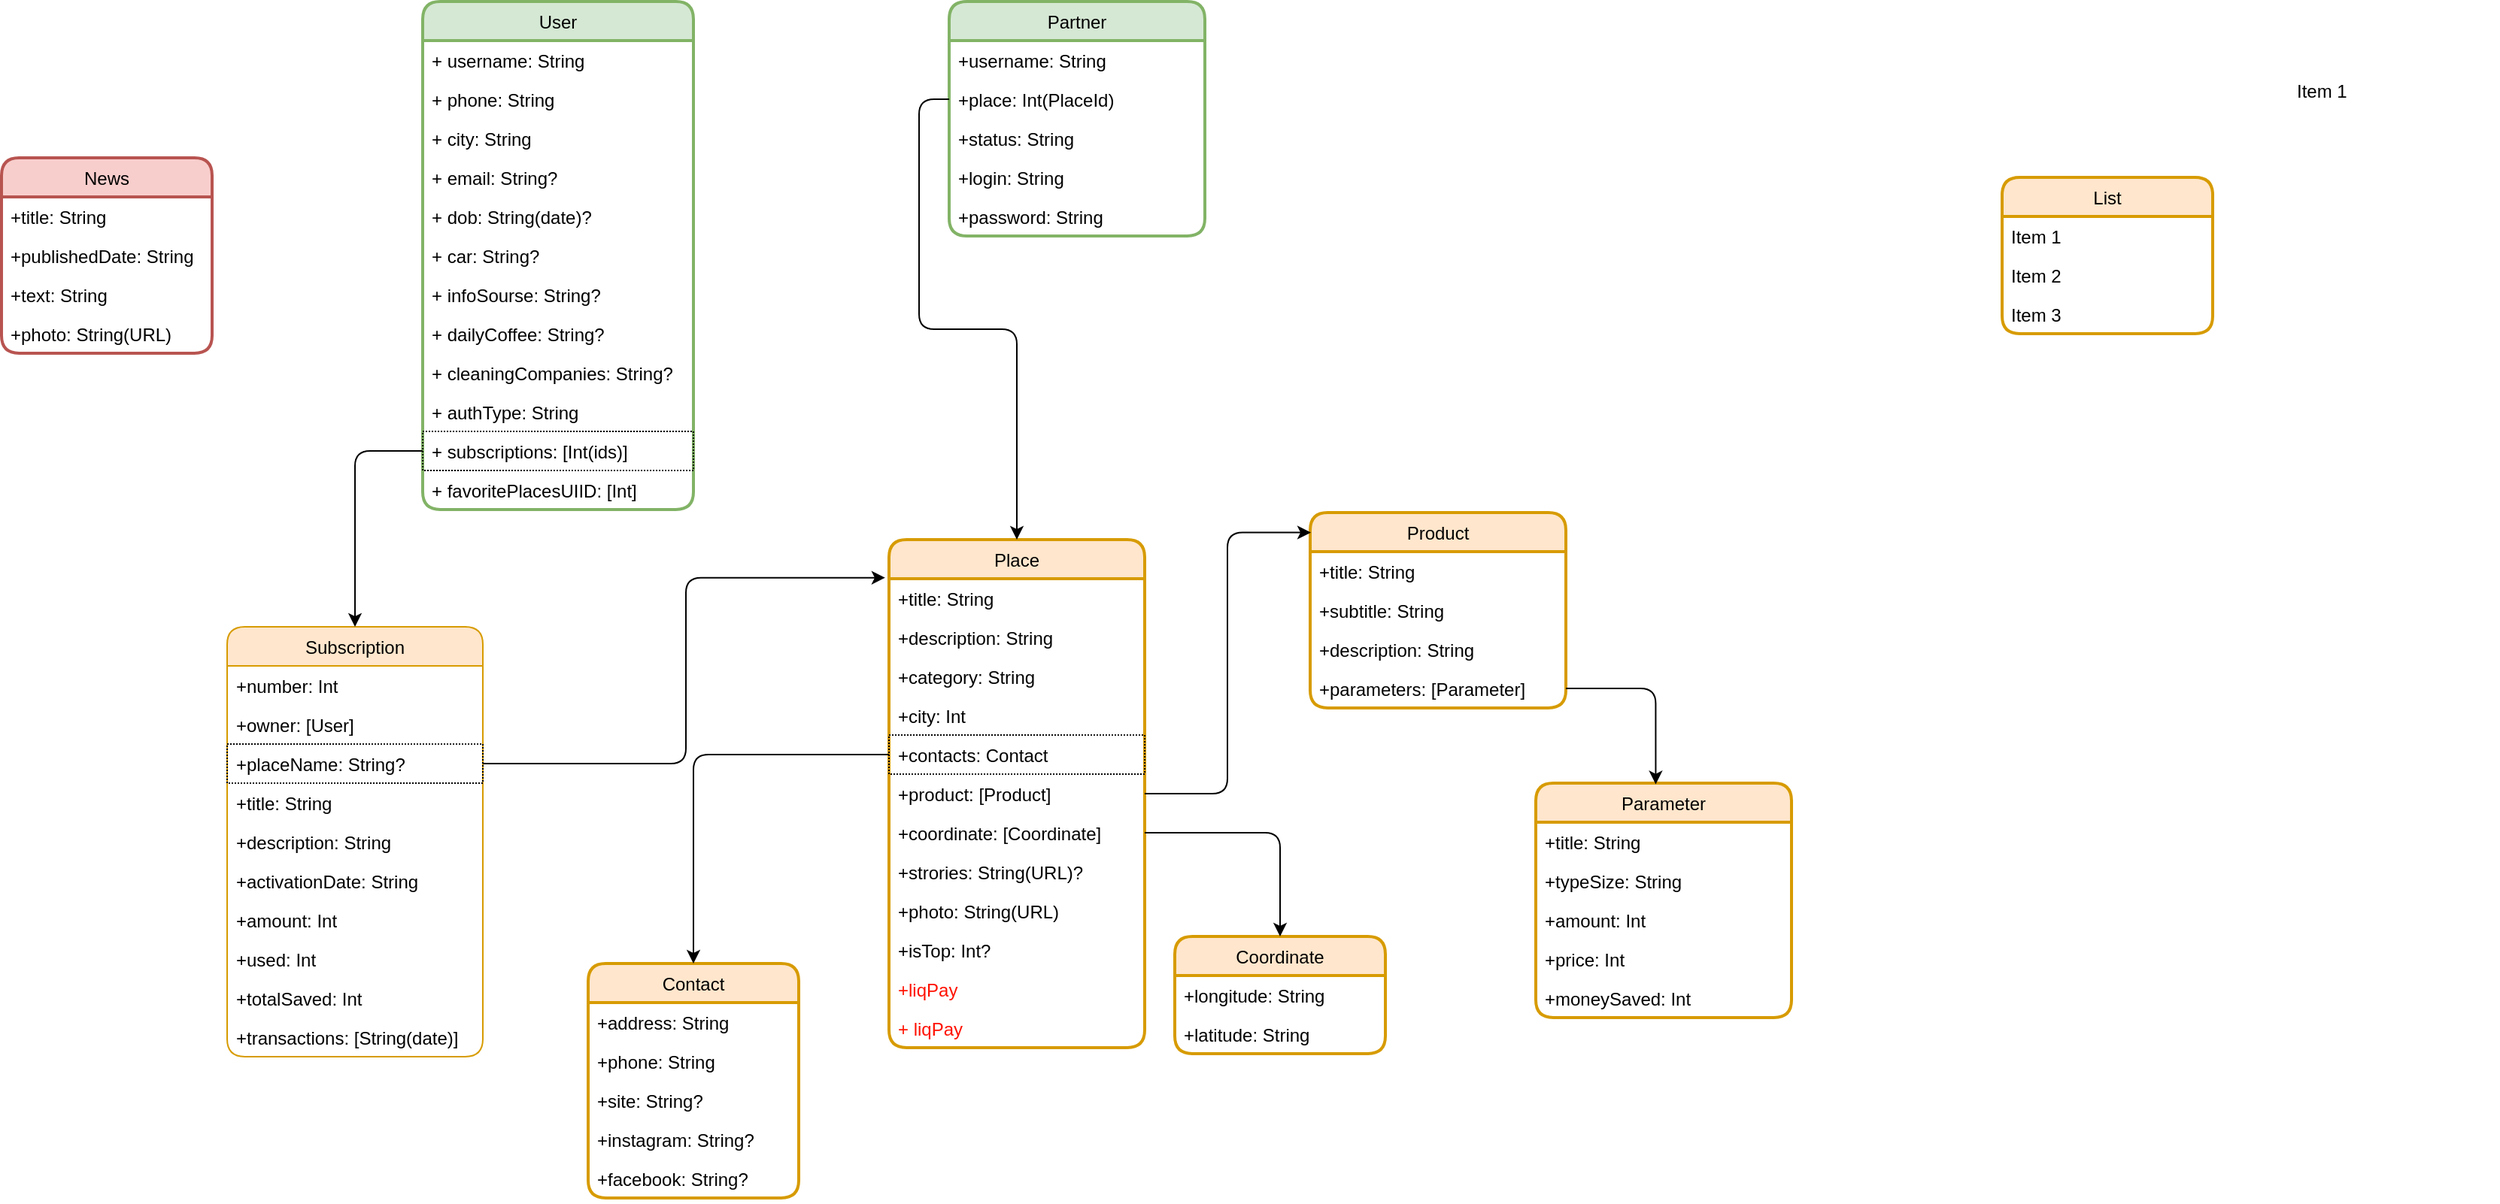 <mxfile version="14.6.6" type="github">
  <diagram id="R2lEEEUBdFMjLlhIrx00" name="Main">
    <mxGraphModel dx="946" dy="646" grid="1" gridSize="10" guides="1" tooltips="1" connect="1" arrows="1" fold="1" page="1" pageScale="1" pageWidth="850" pageHeight="1100" math="0" shadow="0" extFonts="Permanent Marker^https://fonts.googleapis.com/css?family=Permanent+Marker">
      <root>
        <mxCell id="0" />
        <mxCell id="1" parent="0" />
        <mxCell id="a0xtB2PByqUQEpA29sV_-1" value="User" style="swimlane;fontStyle=0;childLayout=stackLayout;horizontal=1;startSize=26;fillColor=#d5e8d4;horizontalStack=0;resizeParent=1;resizeParentMax=0;resizeLast=0;collapsible=1;marginBottom=0;strokeColor=#82b366;rounded=1;shadow=0;sketch=0;glass=0;swimlaneFillColor=#ffffff;strokeWidth=2;" vertex="1" parent="1">
          <mxGeometry x="320" y="10" width="180" height="338" as="geometry" />
        </mxCell>
        <mxCell id="a0xtB2PByqUQEpA29sV_-2" value="+ username: String" style="text;strokeColor=none;fillColor=none;align=left;verticalAlign=top;spacingLeft=4;spacingRight=4;overflow=hidden;rotatable=0;points=[[0,0.5],[1,0.5]];portConstraint=eastwest;" vertex="1" parent="a0xtB2PByqUQEpA29sV_-1">
          <mxGeometry y="26" width="180" height="26" as="geometry" />
        </mxCell>
        <mxCell id="a0xtB2PByqUQEpA29sV_-3" value="+ phone: String" style="text;strokeColor=none;fillColor=none;align=left;verticalAlign=top;spacingLeft=4;spacingRight=4;overflow=hidden;rotatable=0;points=[[0,0.5],[1,0.5]];portConstraint=eastwest;" vertex="1" parent="a0xtB2PByqUQEpA29sV_-1">
          <mxGeometry y="52" width="180" height="26" as="geometry" />
        </mxCell>
        <mxCell id="a0xtB2PByqUQEpA29sV_-4" value="+ city: String" style="text;strokeColor=none;fillColor=none;align=left;verticalAlign=top;spacingLeft=4;spacingRight=4;overflow=hidden;rotatable=0;points=[[0,0.5],[1,0.5]];portConstraint=eastwest;" vertex="1" parent="a0xtB2PByqUQEpA29sV_-1">
          <mxGeometry y="78" width="180" height="26" as="geometry" />
        </mxCell>
        <mxCell id="a0xtB2PByqUQEpA29sV_-12" value="+ email: String?" style="text;strokeColor=none;fillColor=none;align=left;verticalAlign=top;spacingLeft=4;spacingRight=4;overflow=hidden;rotatable=0;points=[[0,0.5],[1,0.5]];portConstraint=eastwest;" vertex="1" parent="a0xtB2PByqUQEpA29sV_-1">
          <mxGeometry y="104" width="180" height="26" as="geometry" />
        </mxCell>
        <mxCell id="a0xtB2PByqUQEpA29sV_-5" value="+ dob: String(date)?" style="text;strokeColor=none;fillColor=none;align=left;verticalAlign=top;spacingLeft=4;spacingRight=4;overflow=hidden;rotatable=0;points=[[0,0.5],[1,0.5]];portConstraint=eastwest;" vertex="1" parent="a0xtB2PByqUQEpA29sV_-1">
          <mxGeometry y="130" width="180" height="26" as="geometry" />
        </mxCell>
        <mxCell id="a0xtB2PByqUQEpA29sV_-6" value="+ car: String?" style="text;strokeColor=none;fillColor=none;align=left;verticalAlign=top;spacingLeft=4;spacingRight=4;overflow=hidden;rotatable=0;points=[[0,0.5],[1,0.5]];portConstraint=eastwest;" vertex="1" parent="a0xtB2PByqUQEpA29sV_-1">
          <mxGeometry y="156" width="180" height="26" as="geometry" />
        </mxCell>
        <mxCell id="a0xtB2PByqUQEpA29sV_-10" value="+ infoSourse: String?" style="text;strokeColor=none;fillColor=none;align=left;verticalAlign=top;spacingLeft=4;spacingRight=4;overflow=hidden;rotatable=0;points=[[0,0.5],[1,0.5]];portConstraint=eastwest;" vertex="1" parent="a0xtB2PByqUQEpA29sV_-1">
          <mxGeometry y="182" width="180" height="26" as="geometry" />
        </mxCell>
        <mxCell id="a0xtB2PByqUQEpA29sV_-9" value="+ dailyCoffee: String?" style="text;strokeColor=none;fillColor=none;align=left;verticalAlign=top;spacingLeft=4;spacingRight=4;overflow=hidden;rotatable=0;points=[[0,0.5],[1,0.5]];portConstraint=eastwest;" vertex="1" parent="a0xtB2PByqUQEpA29sV_-1">
          <mxGeometry y="208" width="180" height="26" as="geometry" />
        </mxCell>
        <mxCell id="a0xtB2PByqUQEpA29sV_-11" value="+ cleaningCompanies: String?" style="text;strokeColor=none;fillColor=none;align=left;verticalAlign=top;spacingLeft=4;spacingRight=4;overflow=hidden;rotatable=0;points=[[0,0.5],[1,0.5]];portConstraint=eastwest;" vertex="1" parent="a0xtB2PByqUQEpA29sV_-1">
          <mxGeometry y="234" width="180" height="26" as="geometry" />
        </mxCell>
        <mxCell id="a0xtB2PByqUQEpA29sV_-8" value="+ authType: String" style="text;strokeColor=none;fillColor=none;align=left;verticalAlign=top;spacingLeft=4;spacingRight=4;overflow=hidden;rotatable=0;points=[[0,0.5],[1,0.5]];portConstraint=eastwest;" vertex="1" parent="a0xtB2PByqUQEpA29sV_-1">
          <mxGeometry y="260" width="180" height="26" as="geometry" />
        </mxCell>
        <mxCell id="a0xtB2PByqUQEpA29sV_-40" value="+ subscriptions: [Int(ids)]" style="text;fillColor=none;align=left;verticalAlign=top;spacingLeft=4;spacingRight=4;overflow=hidden;rotatable=0;points=[[0,0.5],[1,0.5]];portConstraint=eastwest;dashed=1;strokeColor=#000000;rounded=0;dashPattern=1 1;" vertex="1" parent="a0xtB2PByqUQEpA29sV_-1">
          <mxGeometry y="286" width="180" height="26" as="geometry" />
        </mxCell>
        <mxCell id="a0xtB2PByqUQEpA29sV_-78" value="+ favoritePlacesUIID: [Int]" style="text;strokeColor=none;fillColor=none;align=left;verticalAlign=top;spacingLeft=4;spacingRight=4;overflow=hidden;rotatable=0;points=[[0,0.5],[1,0.5]];portConstraint=eastwest;" vertex="1" parent="a0xtB2PByqUQEpA29sV_-1">
          <mxGeometry y="312" width="180" height="26" as="geometry" />
        </mxCell>
        <mxCell id="a0xtB2PByqUQEpA29sV_-13" value="Partner" style="swimlane;fontStyle=0;childLayout=stackLayout;horizontal=1;startSize=26;fillColor=#d5e8d4;horizontalStack=0;resizeParent=1;resizeParentMax=0;resizeLast=0;collapsible=1;marginBottom=0;strokeColor=#82b366;rounded=1;strokeWidth=2;swimlaneFillColor=#ffffff;" vertex="1" parent="1">
          <mxGeometry x="670" y="10" width="170" height="156" as="geometry" />
        </mxCell>
        <mxCell id="a0xtB2PByqUQEpA29sV_-14" value="+username: String" style="text;strokeColor=none;fillColor=none;align=left;verticalAlign=top;spacingLeft=4;spacingRight=4;overflow=hidden;rotatable=0;points=[[0,0.5],[1,0.5]];portConstraint=eastwest;" vertex="1" parent="a0xtB2PByqUQEpA29sV_-13">
          <mxGeometry y="26" width="170" height="26" as="geometry" />
        </mxCell>
        <mxCell id="a0xtB2PByqUQEpA29sV_-55" value="+place: Int(PlaceId)" style="text;strokeColor=none;fillColor=none;align=left;verticalAlign=top;spacingLeft=4;spacingRight=4;overflow=hidden;rotatable=0;points=[[0,0.5],[1,0.5]];portConstraint=eastwest;" vertex="1" parent="a0xtB2PByqUQEpA29sV_-13">
          <mxGeometry y="52" width="170" height="26" as="geometry" />
        </mxCell>
        <mxCell id="a0xtB2PByqUQEpA29sV_-62" value="+status: String" style="text;strokeColor=none;fillColor=none;align=left;verticalAlign=top;spacingLeft=4;spacingRight=4;overflow=hidden;rotatable=0;points=[[0,0.5],[1,0.5]];portConstraint=eastwest;" vertex="1" parent="a0xtB2PByqUQEpA29sV_-13">
          <mxGeometry y="78" width="170" height="26" as="geometry" />
        </mxCell>
        <mxCell id="a0xtB2PByqUQEpA29sV_-98" value="+login: String" style="text;strokeColor=none;fillColor=none;align=left;verticalAlign=top;spacingLeft=4;spacingRight=4;overflow=hidden;rotatable=0;points=[[0,0.5],[1,0.5]];portConstraint=eastwest;" vertex="1" parent="a0xtB2PByqUQEpA29sV_-13">
          <mxGeometry y="104" width="170" height="26" as="geometry" />
        </mxCell>
        <mxCell id="a0xtB2PByqUQEpA29sV_-99" value="+password: String" style="text;strokeColor=none;fillColor=none;align=left;verticalAlign=top;spacingLeft=4;spacingRight=4;overflow=hidden;rotatable=0;points=[[0,0.5],[1,0.5]];portConstraint=eastwest;" vertex="1" parent="a0xtB2PByqUQEpA29sV_-13">
          <mxGeometry y="130" width="170" height="26" as="geometry" />
        </mxCell>
        <mxCell id="a0xtB2PByqUQEpA29sV_-17" value="List" style="swimlane;fontStyle=0;childLayout=stackLayout;horizontal=1;startSize=26;fillColor=#ffe6cc;horizontalStack=0;resizeParent=1;resizeParentMax=0;resizeLast=0;collapsible=1;marginBottom=0;strokeColor=#d79b00;rounded=1;swimlaneFillColor=#ffffff;strokeWidth=2;" vertex="1" parent="1">
          <mxGeometry x="1370" y="127" width="140" height="104" as="geometry" />
        </mxCell>
        <mxCell id="a0xtB2PByqUQEpA29sV_-18" value="Item 1" style="text;strokeColor=none;fillColor=none;align=left;verticalAlign=top;spacingLeft=4;spacingRight=4;overflow=hidden;rotatable=0;points=[[0,0.5],[1,0.5]];portConstraint=eastwest;" vertex="1" parent="a0xtB2PByqUQEpA29sV_-17">
          <mxGeometry y="26" width="140" height="26" as="geometry" />
        </mxCell>
        <mxCell id="a0xtB2PByqUQEpA29sV_-19" value="Item 2" style="text;strokeColor=none;fillColor=none;align=left;verticalAlign=top;spacingLeft=4;spacingRight=4;overflow=hidden;rotatable=0;points=[[0,0.5],[1,0.5]];portConstraint=eastwest;" vertex="1" parent="a0xtB2PByqUQEpA29sV_-17">
          <mxGeometry y="52" width="140" height="26" as="geometry" />
        </mxCell>
        <mxCell id="a0xtB2PByqUQEpA29sV_-20" value="Item 3" style="text;strokeColor=none;fillColor=none;align=left;verticalAlign=top;spacingLeft=4;spacingRight=4;overflow=hidden;rotatable=0;points=[[0,0.5],[1,0.5]];portConstraint=eastwest;" vertex="1" parent="a0xtB2PByqUQEpA29sV_-17">
          <mxGeometry y="78" width="140" height="26" as="geometry" />
        </mxCell>
        <mxCell id="a0xtB2PByqUQEpA29sV_-21" value="Subscription" style="swimlane;fontStyle=0;childLayout=stackLayout;horizontal=1;startSize=26;fillColor=#ffe6cc;horizontalStack=0;resizeParent=1;resizeParentMax=0;resizeLast=0;collapsible=1;marginBottom=0;strokeColor=#d79b00;rounded=1;swimlaneFillColor=#ffffff;" vertex="1" parent="1">
          <mxGeometry x="190" y="426" width="170" height="286" as="geometry" />
        </mxCell>
        <mxCell id="a0xtB2PByqUQEpA29sV_-59" value="+number: Int" style="text;strokeColor=none;fillColor=none;align=left;verticalAlign=top;spacingLeft=4;spacingRight=4;overflow=hidden;rotatable=0;points=[[0,0.5],[1,0.5]];portConstraint=eastwest;" vertex="1" parent="a0xtB2PByqUQEpA29sV_-21">
          <mxGeometry y="26" width="170" height="26" as="geometry" />
        </mxCell>
        <mxCell id="a0xtB2PByqUQEpA29sV_-104" value="+owner: [User]" style="text;strokeColor=none;fillColor=none;align=left;verticalAlign=top;spacingLeft=4;spacingRight=4;overflow=hidden;rotatable=0;points=[[0,0.5],[1,0.5]];portConstraint=eastwest;" vertex="1" parent="a0xtB2PByqUQEpA29sV_-21">
          <mxGeometry y="52" width="170" height="26" as="geometry" />
        </mxCell>
        <mxCell id="a0xtB2PByqUQEpA29sV_-44" value="+placeName: String?" style="text;fillColor=none;align=left;verticalAlign=top;spacingLeft=4;spacingRight=4;overflow=hidden;rotatable=0;points=[[0,0.5],[1,0.5]];portConstraint=eastwest;strokeColor=#000000;dashed=1;dashPattern=1 1;" vertex="1" parent="a0xtB2PByqUQEpA29sV_-21">
          <mxGeometry y="78" width="170" height="26" as="geometry" />
        </mxCell>
        <mxCell id="a0xtB2PByqUQEpA29sV_-22" value="+title: String" style="text;strokeColor=none;fillColor=none;align=left;verticalAlign=top;spacingLeft=4;spacingRight=4;overflow=hidden;rotatable=0;points=[[0,0.5],[1,0.5]];portConstraint=eastwest;" vertex="1" parent="a0xtB2PByqUQEpA29sV_-21">
          <mxGeometry y="104" width="170" height="26" as="geometry" />
        </mxCell>
        <mxCell id="a0xtB2PByqUQEpA29sV_-23" value="+description: String" style="text;strokeColor=none;fillColor=none;align=left;verticalAlign=top;spacingLeft=4;spacingRight=4;overflow=hidden;rotatable=0;points=[[0,0.5],[1,0.5]];portConstraint=eastwest;" vertex="1" parent="a0xtB2PByqUQEpA29sV_-21">
          <mxGeometry y="130" width="170" height="26" as="geometry" />
        </mxCell>
        <mxCell id="a0xtB2PByqUQEpA29sV_-58" value="+activationDate: String" style="text;strokeColor=none;fillColor=none;align=left;verticalAlign=top;spacingLeft=4;spacingRight=4;overflow=hidden;rotatable=0;points=[[0,0.5],[1,0.5]];portConstraint=eastwest;" vertex="1" parent="a0xtB2PByqUQEpA29sV_-21">
          <mxGeometry y="156" width="170" height="26" as="geometry" />
        </mxCell>
        <mxCell id="a0xtB2PByqUQEpA29sV_-24" value="+amount: Int" style="text;strokeColor=none;fillColor=none;align=left;verticalAlign=top;spacingLeft=4;spacingRight=4;overflow=hidden;rotatable=0;points=[[0,0.5],[1,0.5]];portConstraint=eastwest;" vertex="1" parent="a0xtB2PByqUQEpA29sV_-21">
          <mxGeometry y="182" width="170" height="26" as="geometry" />
        </mxCell>
        <mxCell id="a0xtB2PByqUQEpA29sV_-32" value="+used: Int" style="text;strokeColor=none;fillColor=none;align=left;verticalAlign=top;spacingLeft=4;spacingRight=4;overflow=hidden;rotatable=0;points=[[0,0.5],[1,0.5]];portConstraint=eastwest;" vertex="1" parent="a0xtB2PByqUQEpA29sV_-21">
          <mxGeometry y="208" width="170" height="26" as="geometry" />
        </mxCell>
        <mxCell id="a0xtB2PByqUQEpA29sV_-33" value="+totalSaved: Int" style="text;strokeColor=none;fillColor=none;align=left;verticalAlign=top;spacingLeft=4;spacingRight=4;overflow=hidden;rotatable=0;points=[[0,0.5],[1,0.5]];portConstraint=eastwest;" vertex="1" parent="a0xtB2PByqUQEpA29sV_-21">
          <mxGeometry y="234" width="170" height="26" as="geometry" />
        </mxCell>
        <mxCell id="a0xtB2PByqUQEpA29sV_-34" value="+transactions: [String(date)]" style="text;strokeColor=none;fillColor=none;align=left;verticalAlign=top;spacingLeft=4;spacingRight=4;overflow=hidden;rotatable=0;points=[[0,0.5],[1,0.5]];portConstraint=eastwest;" vertex="1" parent="a0xtB2PByqUQEpA29sV_-21">
          <mxGeometry y="260" width="170" height="26" as="geometry" />
        </mxCell>
        <mxCell id="a0xtB2PByqUQEpA29sV_-27" value="Place" style="swimlane;fontStyle=0;childLayout=stackLayout;horizontal=1;startSize=26;fillColor=#ffe6cc;horizontalStack=0;resizeParent=1;resizeParentMax=0;resizeLast=0;collapsible=1;marginBottom=0;strokeColor=#d79b00;rounded=1;swimlaneFillColor=#ffffff;strokeWidth=2;" vertex="1" parent="1">
          <mxGeometry x="630" y="368" width="170" height="338" as="geometry" />
        </mxCell>
        <mxCell id="a0xtB2PByqUQEpA29sV_-28" value="+title: String" style="text;strokeColor=none;fillColor=none;align=left;verticalAlign=top;spacingLeft=4;spacingRight=4;overflow=hidden;rotatable=0;points=[[0,0.5],[1,0.5]];portConstraint=eastwest;" vertex="1" parent="a0xtB2PByqUQEpA29sV_-27">
          <mxGeometry y="26" width="170" height="26" as="geometry" />
        </mxCell>
        <mxCell id="a0xtB2PByqUQEpA29sV_-29" value="+description: String" style="text;strokeColor=none;fillColor=none;align=left;verticalAlign=top;spacingLeft=4;spacingRight=4;overflow=hidden;rotatable=0;points=[[0,0.5],[1,0.5]];portConstraint=eastwest;" vertex="1" parent="a0xtB2PByqUQEpA29sV_-27">
          <mxGeometry y="52" width="170" height="26" as="geometry" />
        </mxCell>
        <mxCell id="a0xtB2PByqUQEpA29sV_-61" value="+category: String" style="text;strokeColor=none;fillColor=none;align=left;verticalAlign=top;spacingLeft=4;spacingRight=4;overflow=hidden;rotatable=0;points=[[0,0.5],[1,0.5]];portConstraint=eastwest;" vertex="1" parent="a0xtB2PByqUQEpA29sV_-27">
          <mxGeometry y="78" width="170" height="26" as="geometry" />
        </mxCell>
        <mxCell id="a0xtB2PByqUQEpA29sV_-100" value="+city: Int" style="text;strokeColor=none;fillColor=none;align=left;verticalAlign=top;spacingLeft=4;spacingRight=4;overflow=hidden;rotatable=0;points=[[0,0.5],[1,0.5]];portConstraint=eastwest;" vertex="1" parent="a0xtB2PByqUQEpA29sV_-27">
          <mxGeometry y="104" width="170" height="26" as="geometry" />
        </mxCell>
        <mxCell id="a0xtB2PByqUQEpA29sV_-30" value="+contacts: Contact" style="text;fillColor=none;align=left;verticalAlign=top;spacingLeft=4;spacingRight=4;overflow=hidden;rotatable=0;points=[[0,0.5],[1,0.5]];portConstraint=eastwest;dashed=1;dashPattern=1 1;strokeColor=#000000;" vertex="1" parent="a0xtB2PByqUQEpA29sV_-27">
          <mxGeometry y="130" width="170" height="26" as="geometry" />
        </mxCell>
        <mxCell id="a0xtB2PByqUQEpA29sV_-31" value="+product: [Product]" style="text;strokeColor=none;fillColor=none;align=left;verticalAlign=top;spacingLeft=4;spacingRight=4;overflow=hidden;rotatable=0;points=[[0,0.5],[1,0.5]];portConstraint=eastwest;" vertex="1" parent="a0xtB2PByqUQEpA29sV_-27">
          <mxGeometry y="156" width="170" height="26" as="geometry" />
        </mxCell>
        <mxCell id="a0xtB2PByqUQEpA29sV_-46" value="+coordinate: [Coordinate]" style="text;strokeColor=none;fillColor=none;align=left;verticalAlign=top;spacingLeft=4;spacingRight=4;overflow=hidden;rotatable=0;points=[[0,0.5],[1,0.5]];portConstraint=eastwest;dashed=1;dashPattern=1 1;" vertex="1" parent="a0xtB2PByqUQEpA29sV_-27">
          <mxGeometry y="182" width="170" height="26" as="geometry" />
        </mxCell>
        <mxCell id="a0xtB2PByqUQEpA29sV_-65" value="+strories: String(URL)?" style="text;strokeColor=none;fillColor=none;align=left;verticalAlign=top;spacingLeft=4;spacingRight=4;overflow=hidden;rotatable=0;points=[[0,0.5],[1,0.5]];portConstraint=eastwest;" vertex="1" parent="a0xtB2PByqUQEpA29sV_-27">
          <mxGeometry y="208" width="170" height="26" as="geometry" />
        </mxCell>
        <mxCell id="a0xtB2PByqUQEpA29sV_-95" value="+photo: String(URL)" style="text;strokeColor=none;fillColor=none;align=left;verticalAlign=top;spacingLeft=4;spacingRight=4;overflow=hidden;rotatable=0;points=[[0,0.5],[1,0.5]];portConstraint=eastwest;" vertex="1" parent="a0xtB2PByqUQEpA29sV_-27">
          <mxGeometry y="234" width="170" height="26" as="geometry" />
        </mxCell>
        <mxCell id="a0xtB2PByqUQEpA29sV_-102" value="+isTop: Int?" style="text;strokeColor=none;fillColor=none;align=left;verticalAlign=top;spacingLeft=4;spacingRight=4;overflow=hidden;rotatable=0;points=[[0,0.5],[1,0.5]];portConstraint=eastwest;" vertex="1" parent="a0xtB2PByqUQEpA29sV_-27">
          <mxGeometry y="260" width="170" height="26" as="geometry" />
        </mxCell>
        <mxCell id="a0xtB2PByqUQEpA29sV_-96" value="+liqPay" style="text;strokeColor=none;fillColor=none;align=left;verticalAlign=top;spacingLeft=4;spacingRight=4;overflow=hidden;rotatable=0;points=[[0,0.5],[1,0.5]];portConstraint=eastwest;fontColor=#FF1100;" vertex="1" parent="a0xtB2PByqUQEpA29sV_-27">
          <mxGeometry y="286" width="170" height="26" as="geometry" />
        </mxCell>
        <mxCell id="a0xtB2PByqUQEpA29sV_-97" value="+ liqPay" style="text;strokeColor=none;fillColor=none;align=left;verticalAlign=top;spacingLeft=4;spacingRight=4;overflow=hidden;rotatable=0;points=[[0,0.5],[1,0.5]];portConstraint=eastwest;fontColor=#FF1100;" vertex="1" parent="a0xtB2PByqUQEpA29sV_-27">
          <mxGeometry y="312" width="170" height="26" as="geometry" />
        </mxCell>
        <mxCell id="a0xtB2PByqUQEpA29sV_-43" style="edgeStyle=orthogonalEdgeStyle;rounded=1;orthogonalLoop=1;jettySize=auto;html=1;fontColor=#67AB9F;" edge="1" parent="1" source="a0xtB2PByqUQEpA29sV_-40" target="a0xtB2PByqUQEpA29sV_-21">
          <mxGeometry relative="1" as="geometry" />
        </mxCell>
        <mxCell id="a0xtB2PByqUQEpA29sV_-47" value="Coordinate" style="swimlane;fontStyle=0;childLayout=stackLayout;horizontal=1;startSize=26;fillColor=#ffe6cc;horizontalStack=0;resizeParent=1;resizeParentMax=0;resizeLast=0;collapsible=1;marginBottom=0;strokeColor=#d79b00;rounded=1;swimlaneFillColor=#ffffff;strokeWidth=2;" vertex="1" parent="1">
          <mxGeometry x="820" y="632" width="140" height="78" as="geometry" />
        </mxCell>
        <mxCell id="a0xtB2PByqUQEpA29sV_-48" value="+longitude: String" style="text;strokeColor=none;fillColor=none;align=left;verticalAlign=top;spacingLeft=4;spacingRight=4;overflow=hidden;rotatable=0;points=[[0,0.5],[1,0.5]];portConstraint=eastwest;" vertex="1" parent="a0xtB2PByqUQEpA29sV_-47">
          <mxGeometry y="26" width="140" height="26" as="geometry" />
        </mxCell>
        <mxCell id="a0xtB2PByqUQEpA29sV_-49" value="+latitude: String" style="text;strokeColor=none;fillColor=none;align=left;verticalAlign=top;spacingLeft=4;spacingRight=4;overflow=hidden;rotatable=0;points=[[0,0.5],[1,0.5]];portConstraint=eastwest;" vertex="1" parent="a0xtB2PByqUQEpA29sV_-47">
          <mxGeometry y="52" width="140" height="26" as="geometry" />
        </mxCell>
        <mxCell id="a0xtB2PByqUQEpA29sV_-54" style="edgeStyle=orthogonalEdgeStyle;rounded=1;orthogonalLoop=1;jettySize=auto;html=1;fontColor=#67AB9F;" edge="1" parent="1" source="a0xtB2PByqUQEpA29sV_-46" target="a0xtB2PByqUQEpA29sV_-47">
          <mxGeometry relative="1" as="geometry" />
        </mxCell>
        <mxCell id="a0xtB2PByqUQEpA29sV_-56" style="edgeStyle=orthogonalEdgeStyle;rounded=1;orthogonalLoop=1;jettySize=auto;html=1;entryX=0.5;entryY=0;entryDx=0;entryDy=0;fontColor=#67AB9F;" edge="1" parent="1" source="a0xtB2PByqUQEpA29sV_-55" target="a0xtB2PByqUQEpA29sV_-27">
          <mxGeometry relative="1" as="geometry" />
        </mxCell>
        <mxCell id="a0xtB2PByqUQEpA29sV_-57" style="edgeStyle=orthogonalEdgeStyle;rounded=1;orthogonalLoop=1;jettySize=auto;html=1;entryX=-0.015;entryY=0.075;entryDx=0;entryDy=0;entryPerimeter=0;fontColor=#67AB9F;" edge="1" parent="1" source="a0xtB2PByqUQEpA29sV_-44" target="a0xtB2PByqUQEpA29sV_-27">
          <mxGeometry relative="1" as="geometry" />
        </mxCell>
        <mxCell id="a0xtB2PByqUQEpA29sV_-66" value="Contact" style="swimlane;fontStyle=0;childLayout=stackLayout;horizontal=1;startSize=26;fillColor=#ffe6cc;horizontalStack=0;resizeParent=1;resizeParentMax=0;resizeLast=0;collapsible=1;marginBottom=0;strokeColor=#d79b00;rounded=1;swimlaneFillColor=#ffffff;strokeWidth=2;" vertex="1" parent="1">
          <mxGeometry x="430" y="650" width="140" height="156" as="geometry" />
        </mxCell>
        <mxCell id="a0xtB2PByqUQEpA29sV_-69" value="+address: String" style="text;strokeColor=none;fillColor=none;align=left;verticalAlign=top;spacingLeft=4;spacingRight=4;overflow=hidden;rotatable=0;points=[[0,0.5],[1,0.5]];portConstraint=eastwest;" vertex="1" parent="a0xtB2PByqUQEpA29sV_-66">
          <mxGeometry y="26" width="140" height="26" as="geometry" />
        </mxCell>
        <mxCell id="a0xtB2PByqUQEpA29sV_-67" value="+phone: String" style="text;strokeColor=none;fillColor=none;align=left;verticalAlign=top;spacingLeft=4;spacingRight=4;overflow=hidden;rotatable=0;points=[[0,0.5],[1,0.5]];portConstraint=eastwest;" vertex="1" parent="a0xtB2PByqUQEpA29sV_-66">
          <mxGeometry y="52" width="140" height="26" as="geometry" />
        </mxCell>
        <mxCell id="a0xtB2PByqUQEpA29sV_-68" value="+site: String?" style="text;strokeColor=none;fillColor=none;align=left;verticalAlign=top;spacingLeft=4;spacingRight=4;overflow=hidden;rotatable=0;points=[[0,0.5],[1,0.5]];portConstraint=eastwest;" vertex="1" parent="a0xtB2PByqUQEpA29sV_-66">
          <mxGeometry y="78" width="140" height="26" as="geometry" />
        </mxCell>
        <mxCell id="a0xtB2PByqUQEpA29sV_-70" value="+instagram: String?" style="text;strokeColor=none;fillColor=none;align=left;verticalAlign=top;spacingLeft=4;spacingRight=4;overflow=hidden;rotatable=0;points=[[0,0.5],[1,0.5]];portConstraint=eastwest;" vertex="1" parent="a0xtB2PByqUQEpA29sV_-66">
          <mxGeometry y="104" width="140" height="26" as="geometry" />
        </mxCell>
        <mxCell id="a0xtB2PByqUQEpA29sV_-71" value="+facebook: String?" style="text;strokeColor=none;fillColor=none;align=left;verticalAlign=top;spacingLeft=4;spacingRight=4;overflow=hidden;rotatable=0;points=[[0,0.5],[1,0.5]];portConstraint=eastwest;" vertex="1" parent="a0xtB2PByqUQEpA29sV_-66">
          <mxGeometry y="130" width="140" height="26" as="geometry" />
        </mxCell>
        <mxCell id="a0xtB2PByqUQEpA29sV_-72" style="edgeStyle=orthogonalEdgeStyle;rounded=1;orthogonalLoop=1;jettySize=auto;html=1;entryX=0.5;entryY=0;entryDx=0;entryDy=0;fontColor=#67AB9F;" edge="1" parent="1" source="a0xtB2PByqUQEpA29sV_-30" target="a0xtB2PByqUQEpA29sV_-66">
          <mxGeometry relative="1" as="geometry" />
        </mxCell>
        <mxCell id="a0xtB2PByqUQEpA29sV_-73" value="News" style="swimlane;fontStyle=0;childLayout=stackLayout;horizontal=1;startSize=26;fillColor=#f8cecc;horizontalStack=0;resizeParent=1;resizeParentMax=0;resizeLast=0;collapsible=1;marginBottom=0;strokeColor=#b85450;rounded=1;swimlaneFillColor=#ffffff;strokeWidth=2;" vertex="1" parent="1">
          <mxGeometry x="40" y="114" width="140" height="130" as="geometry" />
        </mxCell>
        <mxCell id="a0xtB2PByqUQEpA29sV_-74" value="+title: String" style="text;strokeColor=none;fillColor=none;align=left;verticalAlign=top;spacingLeft=4;spacingRight=4;overflow=hidden;rotatable=0;points=[[0,0.5],[1,0.5]];portConstraint=eastwest;" vertex="1" parent="a0xtB2PByqUQEpA29sV_-73">
          <mxGeometry y="26" width="140" height="26" as="geometry" />
        </mxCell>
        <mxCell id="a0xtB2PByqUQEpA29sV_-75" value="+publishedDate: String" style="text;strokeColor=none;fillColor=none;align=left;verticalAlign=top;spacingLeft=4;spacingRight=4;overflow=hidden;rotatable=0;points=[[0,0.5],[1,0.5]];portConstraint=eastwest;" vertex="1" parent="a0xtB2PByqUQEpA29sV_-73">
          <mxGeometry y="52" width="140" height="26" as="geometry" />
        </mxCell>
        <mxCell id="a0xtB2PByqUQEpA29sV_-76" value="+text: String" style="text;strokeColor=none;fillColor=none;align=left;verticalAlign=top;spacingLeft=4;spacingRight=4;overflow=hidden;rotatable=0;points=[[0,0.5],[1,0.5]];portConstraint=eastwest;" vertex="1" parent="a0xtB2PByqUQEpA29sV_-73">
          <mxGeometry y="78" width="140" height="26" as="geometry" />
        </mxCell>
        <mxCell id="a0xtB2PByqUQEpA29sV_-77" value="+photo: String(URL)" style="text;strokeColor=none;fillColor=none;align=left;verticalAlign=top;spacingLeft=4;spacingRight=4;overflow=hidden;rotatable=0;points=[[0,0.5],[1,0.5]];portConstraint=eastwest;" vertex="1" parent="a0xtB2PByqUQEpA29sV_-73">
          <mxGeometry y="104" width="140" height="26" as="geometry" />
        </mxCell>
        <mxCell id="a0xtB2PByqUQEpA29sV_-79" value="Item 1" style="text;strokeColor=none;fillColor=none;align=left;verticalAlign=top;spacingLeft=4;spacingRight=4;overflow=hidden;rotatable=0;points=[[0,0.5],[1,0.5]];portConstraint=eastwest;" vertex="1" parent="1">
          <mxGeometry x="1560" y="56" width="140" height="26" as="geometry" />
        </mxCell>
        <mxCell id="a0xtB2PByqUQEpA29sV_-80" value="Product" style="swimlane;fontStyle=0;childLayout=stackLayout;horizontal=1;startSize=26;fillColor=#ffe6cc;horizontalStack=0;resizeParent=1;resizeParentMax=0;resizeLast=0;collapsible=1;marginBottom=0;strokeColor=#d79b00;rounded=1;swimlaneFillColor=#ffffff;strokeWidth=2;" vertex="1" parent="1">
          <mxGeometry x="910" y="350" width="170" height="130" as="geometry" />
        </mxCell>
        <mxCell id="a0xtB2PByqUQEpA29sV_-81" value="+title: String" style="text;strokeColor=none;fillColor=none;align=left;verticalAlign=top;spacingLeft=4;spacingRight=4;overflow=hidden;rotatable=0;points=[[0,0.5],[1,0.5]];portConstraint=eastwest;" vertex="1" parent="a0xtB2PByqUQEpA29sV_-80">
          <mxGeometry y="26" width="170" height="26" as="geometry" />
        </mxCell>
        <mxCell id="a0xtB2PByqUQEpA29sV_-82" value="+subtitle: String" style="text;strokeColor=none;fillColor=none;align=left;verticalAlign=top;spacingLeft=4;spacingRight=4;overflow=hidden;rotatable=0;points=[[0,0.5],[1,0.5]];portConstraint=eastwest;" vertex="1" parent="a0xtB2PByqUQEpA29sV_-80">
          <mxGeometry y="52" width="170" height="26" as="geometry" />
        </mxCell>
        <mxCell id="a0xtB2PByqUQEpA29sV_-84" value="+description: String" style="text;strokeColor=none;fillColor=none;align=left;verticalAlign=top;spacingLeft=4;spacingRight=4;overflow=hidden;rotatable=0;points=[[0,0.5],[1,0.5]];portConstraint=eastwest;" vertex="1" parent="a0xtB2PByqUQEpA29sV_-80">
          <mxGeometry y="78" width="170" height="26" as="geometry" />
        </mxCell>
        <mxCell id="a0xtB2PByqUQEpA29sV_-83" value="+parameters: [Parameter]" style="text;strokeColor=none;fillColor=none;align=left;verticalAlign=top;spacingLeft=4;spacingRight=4;overflow=hidden;rotatable=0;points=[[0,0.5],[1,0.5]];portConstraint=eastwest;" vertex="1" parent="a0xtB2PByqUQEpA29sV_-80">
          <mxGeometry y="104" width="170" height="26" as="geometry" />
        </mxCell>
        <mxCell id="a0xtB2PByqUQEpA29sV_-85" style="edgeStyle=orthogonalEdgeStyle;rounded=1;orthogonalLoop=1;jettySize=auto;html=1;entryX=0.003;entryY=0.102;entryDx=0;entryDy=0;entryPerimeter=0;fontColor=#67AB9F;" edge="1" parent="1" source="a0xtB2PByqUQEpA29sV_-31" target="a0xtB2PByqUQEpA29sV_-80">
          <mxGeometry relative="1" as="geometry" />
        </mxCell>
        <mxCell id="a0xtB2PByqUQEpA29sV_-86" value="Parameter" style="swimlane;fontStyle=0;childLayout=stackLayout;horizontal=1;startSize=26;fillColor=#ffe6cc;horizontalStack=0;resizeParent=1;resizeParentMax=0;resizeLast=0;collapsible=1;marginBottom=0;strokeColor=#d79b00;rounded=1;swimlaneFillColor=#ffffff;strokeWidth=2;" vertex="1" parent="1">
          <mxGeometry x="1060" y="530" width="170" height="156" as="geometry" />
        </mxCell>
        <mxCell id="a0xtB2PByqUQEpA29sV_-87" value="+title: String" style="text;strokeColor=none;fillColor=none;align=left;verticalAlign=top;spacingLeft=4;spacingRight=4;overflow=hidden;rotatable=0;points=[[0,0.5],[1,0.5]];portConstraint=eastwest;" vertex="1" parent="a0xtB2PByqUQEpA29sV_-86">
          <mxGeometry y="26" width="170" height="26" as="geometry" />
        </mxCell>
        <mxCell id="a0xtB2PByqUQEpA29sV_-94" value="+typeSize: String" style="text;strokeColor=none;fillColor=none;align=left;verticalAlign=top;spacingLeft=4;spacingRight=4;overflow=hidden;rotatable=0;points=[[0,0.5],[1,0.5]];portConstraint=eastwest;" vertex="1" parent="a0xtB2PByqUQEpA29sV_-86">
          <mxGeometry y="52" width="170" height="26" as="geometry" />
        </mxCell>
        <mxCell id="a0xtB2PByqUQEpA29sV_-93" value="+amount: Int" style="text;strokeColor=none;fillColor=none;align=left;verticalAlign=top;spacingLeft=4;spacingRight=4;overflow=hidden;rotatable=0;points=[[0,0.5],[1,0.5]];portConstraint=eastwest;" vertex="1" parent="a0xtB2PByqUQEpA29sV_-86">
          <mxGeometry y="78" width="170" height="26" as="geometry" />
        </mxCell>
        <mxCell id="a0xtB2PByqUQEpA29sV_-90" value="+price: Int" style="text;strokeColor=none;fillColor=none;align=left;verticalAlign=top;spacingLeft=4;spacingRight=4;overflow=hidden;rotatable=0;points=[[0,0.5],[1,0.5]];portConstraint=eastwest;" vertex="1" parent="a0xtB2PByqUQEpA29sV_-86">
          <mxGeometry y="104" width="170" height="26" as="geometry" />
        </mxCell>
        <mxCell id="a0xtB2PByqUQEpA29sV_-91" value="+moneySaved: Int" style="text;strokeColor=none;fillColor=none;align=left;verticalAlign=top;spacingLeft=4;spacingRight=4;overflow=hidden;rotatable=0;points=[[0,0.5],[1,0.5]];portConstraint=eastwest;" vertex="1" parent="a0xtB2PByqUQEpA29sV_-86">
          <mxGeometry y="130" width="170" height="26" as="geometry" />
        </mxCell>
        <mxCell id="a0xtB2PByqUQEpA29sV_-92" style="edgeStyle=orthogonalEdgeStyle;rounded=1;orthogonalLoop=1;jettySize=auto;html=1;entryX=0.469;entryY=0.005;entryDx=0;entryDy=0;entryPerimeter=0;fontColor=#67AB9F;" edge="1" parent="1" source="a0xtB2PByqUQEpA29sV_-83" target="a0xtB2PByqUQEpA29sV_-86">
          <mxGeometry relative="1" as="geometry" />
        </mxCell>
      </root>
    </mxGraphModel>
  </diagram>
</mxfile>
